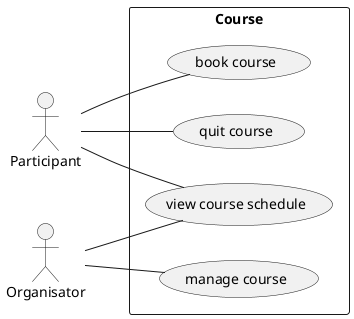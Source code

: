 @startuml
left to right direction
actor "Participant" as p
actor "Organisator" as o
rectangle Course {
  usecase "book course" as UC1
  usecase "quit course" as UC2
  usecase "manage course" as UC3
  usecase "view course schedule" as UC4
}
p -- UC1
p -- UC2
o -- UC3
p -- UC4
o -- UC4
@enduml

